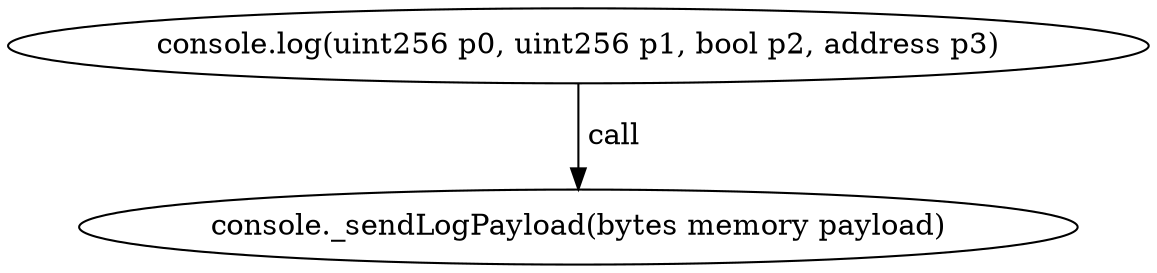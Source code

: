 digraph "" {
	graph [bb="0,0,459.27,124.8"];
	node [label="\N"];
	"console.log(uint256 p0, uint256 p1, bool p2, address p3)"	 [height=0.5,
		pos="229.63,106.8",
		width=6.3787];
	"console._sendLogPayload(bytes memory payload)"	 [height=0.5,
		pos="229.63,18",
		width=5.7372];
	"console.log(uint256 p0, uint256 p1, bool p2, address p3)" -> "console._sendLogPayload(bytes memory payload)" [key=call,
	label=" call",
	lp="241.49,62.4",
	pos="e,229.63,36.072 229.63,88.401 229.63,76.295 229.63,60.208 229.63,46.467"];
}
digraph "" {
	graph [bb="0,0,459.27,124.8"];
	node [label="\N"];
	"console.log(uint256 p0, uint256 p1, bool p2, address p3)"	 [height=0.5,
		pos="229.63,106.8",
		width=6.3787];
	"console._sendLogPayload(bytes memory payload)"	 [height=0.5,
		pos="229.63,18",
		width=5.7372];
	"console.log(uint256 p0, uint256 p1, bool p2, address p3)" -> "console._sendLogPayload(bytes memory payload)" [key=call,
	label=" call",
	lp="241.49,62.4",
	pos="e,229.63,36.072 229.63,88.401 229.63,76.295 229.63,60.208 229.63,46.467"];
}
